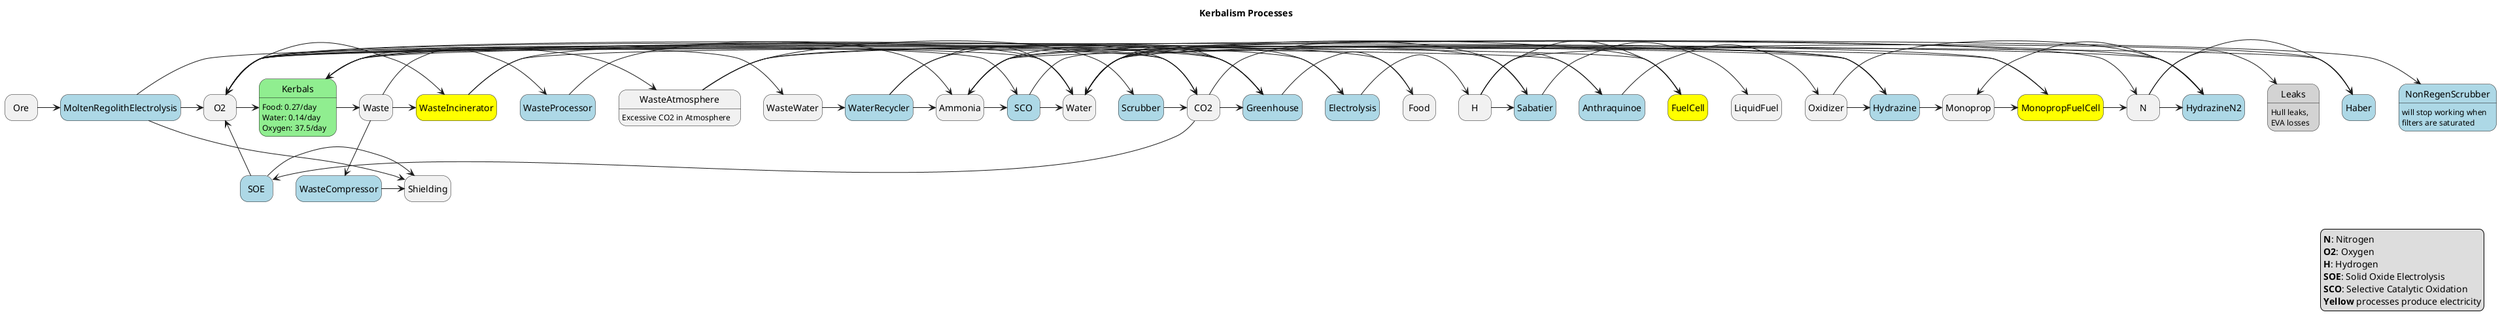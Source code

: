 @startuml
hide empty description

title <b>Kerbalism Processes</b>

state Water
state O2
state H
state WasteWater
state Waste
state WasteAtmosphere: Excessive CO2 in Atmosphere

state Kerbals #lightgreen: Food: 0.27/day\nWater: 0.14/day\nOxygen: 37.5/day 
Food -> Kerbals
O2 -> Kerbals
Water -> Kerbals
Kerbals -> Waste
Kerbals -> WasteWater
Kerbals -> WasteAtmosphere

state Leaks #lightgray: Hull leaks,\nEVA losses
N -> Leaks

state Scrubber #lightblue
WasteAtmosphere -> Scrubber
Scrubber -> CO2

state NonRegenScrubber #lightblue: will stop working when\nfilters are saturated
WasteAtmosphere -> NonRegenScrubber

state WasteProcessor #lightblue
Waste -> WasteProcessor
WasteProcessor -> Ammonia

state WasteCompressor #lightblue
Waste -> WasteCompressor
WasteCompressor -> Shielding

state FuelCell #yellow
H -> FuelCell
O2 -> FuelCell
FuelCell -> Water

state MonopropFuelCell #yellow
Monoprop -> MonopropFuelCell
O2 -> MonopropFuelCell
MonopropFuelCell -> N
MonopropFuelCell -> Water

state Electrolysis #lightblue
Water -> Electrolysis
Electrolysis -> H
Electrolysis -> O2

state Sabatier #lightblue
H -> Sabatier
CO2 -> Sabatier
Sabatier -> Water
Sabatier -> LiquidFuel

state Haber #lightblue
N -> Haber
H -> Haber
Haber -> Ammonia

state WaterRecycler #lightblue
WasteWater -> WaterRecycler
WaterRecycler -> Ammonia
WaterRecycler -> Water
WaterRecycler -> CO2

state SOE #lightblue
CO2 -> SOE
SOE -r-> Shielding
SOE -u-> O2

state SCO #lightblue
Ammonia -> SCO
O2 -> SCO
SCO -> N
SCO -> Water

state MoltenRegolithElectrolysis #lightblue
Ore -> MoltenRegolithElectrolysis
MoltenRegolithElectrolysis -> O2
MoltenRegolithElectrolysis -> CO2
MoltenRegolithElectrolysis -> Shielding

state Greenhouse #lightblue
Ammonia -> Greenhouse
Water -> Greenhouse
CO2 -> Greenhouse
WasteAtmosphere -> Greenhouse
Greenhouse -> O2
Greenhouse -> Food

state WasteIncinerator #yellow
Waste -> WasteIncinerator
O2 -> WasteIncinerator
WasteIncinerator -> Water
WasteIncinerator -> CO2

state Anthraquinoe #lightblue
H -> Anthraquinoe
O2 -> Anthraquinoe
Anthraquinoe -> Oxidizer

state Hydrazine #lightblue
Ammonia -> Hydrazine
Oxidizer -> Hydrazine
Hydrazine -> O2
Hydrazine -> Water
Hydrazine -> Monoprop

state HydrazineN2 #lightblue
Ammonia -> HydrazineN2
Oxidizer -> HydrazineN2
N -> HydrazineN2
HydrazineN2 -> O2
HydrazineN2 -> Monoprop

legend right
  <b>N</b>: Nitrogen
  <b>O2</b>: Oxygen
  <b>H</b>: Hydrogen
  <b>SOE</b>: Solid Oxide Electrolysis
  <b>SCO</b>: Selective Catalytic Oxidation
  <b>Yellow</b> processes produce electricity
endlegend


@enduml
